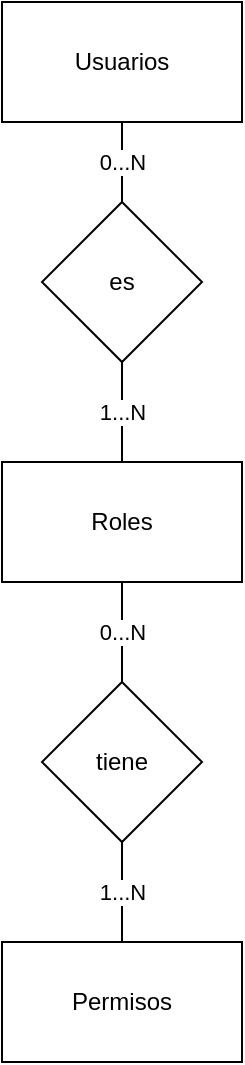 <mxfile version="23.0.2" type="device">
  <diagram id="R2lEEEUBdFMjLlhIrx00" name="Page-1">
    <mxGraphModel dx="989" dy="589" grid="1" gridSize="10" guides="1" tooltips="1" connect="1" arrows="1" fold="1" page="1" pageScale="1" pageWidth="850" pageHeight="1100" math="0" shadow="0" extFonts="Permanent Marker^https://fonts.googleapis.com/css?family=Permanent+Marker">
      <root>
        <mxCell id="0" />
        <mxCell id="1" parent="0" />
        <mxCell id="cO6ZBfTlLZL4oM4n66TC-6" value="0...N" style="edgeStyle=orthogonalEdgeStyle;rounded=0;orthogonalLoop=1;jettySize=auto;html=1;exitX=0.5;exitY=1;exitDx=0;exitDy=0;entryX=0.5;entryY=0;entryDx=0;entryDy=0;endArrow=none;endFill=0;" edge="1" parent="1" source="cO6ZBfTlLZL4oM4n66TC-1" target="cO6ZBfTlLZL4oM4n66TC-4">
          <mxGeometry relative="1" as="geometry" />
        </mxCell>
        <mxCell id="cO6ZBfTlLZL4oM4n66TC-1" value="Usuarios" style="rounded=0;whiteSpace=wrap;html=1;" vertex="1" parent="1">
          <mxGeometry x="380" y="230" width="120" height="60" as="geometry" />
        </mxCell>
        <mxCell id="cO6ZBfTlLZL4oM4n66TC-8" value="0...N" style="edgeStyle=orthogonalEdgeStyle;rounded=0;orthogonalLoop=1;jettySize=auto;html=1;exitX=0.5;exitY=1;exitDx=0;exitDy=0;entryX=0.5;entryY=0;entryDx=0;entryDy=0;endArrow=none;endFill=0;" edge="1" parent="1" source="cO6ZBfTlLZL4oM4n66TC-2" target="cO6ZBfTlLZL4oM4n66TC-5">
          <mxGeometry relative="1" as="geometry" />
        </mxCell>
        <mxCell id="cO6ZBfTlLZL4oM4n66TC-2" value="Roles" style="rounded=0;whiteSpace=wrap;html=1;" vertex="1" parent="1">
          <mxGeometry x="380" y="460" width="120" height="60" as="geometry" />
        </mxCell>
        <mxCell id="cO6ZBfTlLZL4oM4n66TC-3" value="Permisos" style="rounded=0;whiteSpace=wrap;html=1;" vertex="1" parent="1">
          <mxGeometry x="380" y="700" width="120" height="60" as="geometry" />
        </mxCell>
        <mxCell id="cO6ZBfTlLZL4oM4n66TC-7" value="1...N" style="edgeStyle=orthogonalEdgeStyle;rounded=0;orthogonalLoop=1;jettySize=auto;html=1;exitX=0.5;exitY=1;exitDx=0;exitDy=0;entryX=0.5;entryY=0;entryDx=0;entryDy=0;endArrow=none;endFill=0;" edge="1" parent="1" source="cO6ZBfTlLZL4oM4n66TC-4" target="cO6ZBfTlLZL4oM4n66TC-2">
          <mxGeometry relative="1" as="geometry" />
        </mxCell>
        <mxCell id="cO6ZBfTlLZL4oM4n66TC-4" value="es" style="rhombus;whiteSpace=wrap;html=1;" vertex="1" parent="1">
          <mxGeometry x="400" y="330" width="80" height="80" as="geometry" />
        </mxCell>
        <mxCell id="cO6ZBfTlLZL4oM4n66TC-9" style="edgeStyle=orthogonalEdgeStyle;rounded=0;orthogonalLoop=1;jettySize=auto;html=1;exitX=0.5;exitY=1;exitDx=0;exitDy=0;entryX=0.5;entryY=0;entryDx=0;entryDy=0;endArrow=none;endFill=0;" edge="1" parent="1" source="cO6ZBfTlLZL4oM4n66TC-5" target="cO6ZBfTlLZL4oM4n66TC-3">
          <mxGeometry relative="1" as="geometry" />
        </mxCell>
        <mxCell id="cO6ZBfTlLZL4oM4n66TC-10" value="1...N" style="edgeStyle=orthogonalEdgeStyle;rounded=0;orthogonalLoop=1;jettySize=auto;html=1;endArrow=none;endFill=0;" edge="1" parent="1" source="cO6ZBfTlLZL4oM4n66TC-5" target="cO6ZBfTlLZL4oM4n66TC-3">
          <mxGeometry relative="1" as="geometry" />
        </mxCell>
        <mxCell id="cO6ZBfTlLZL4oM4n66TC-5" value="tiene" style="rhombus;whiteSpace=wrap;html=1;" vertex="1" parent="1">
          <mxGeometry x="400" y="570" width="80" height="80" as="geometry" />
        </mxCell>
      </root>
    </mxGraphModel>
  </diagram>
</mxfile>
